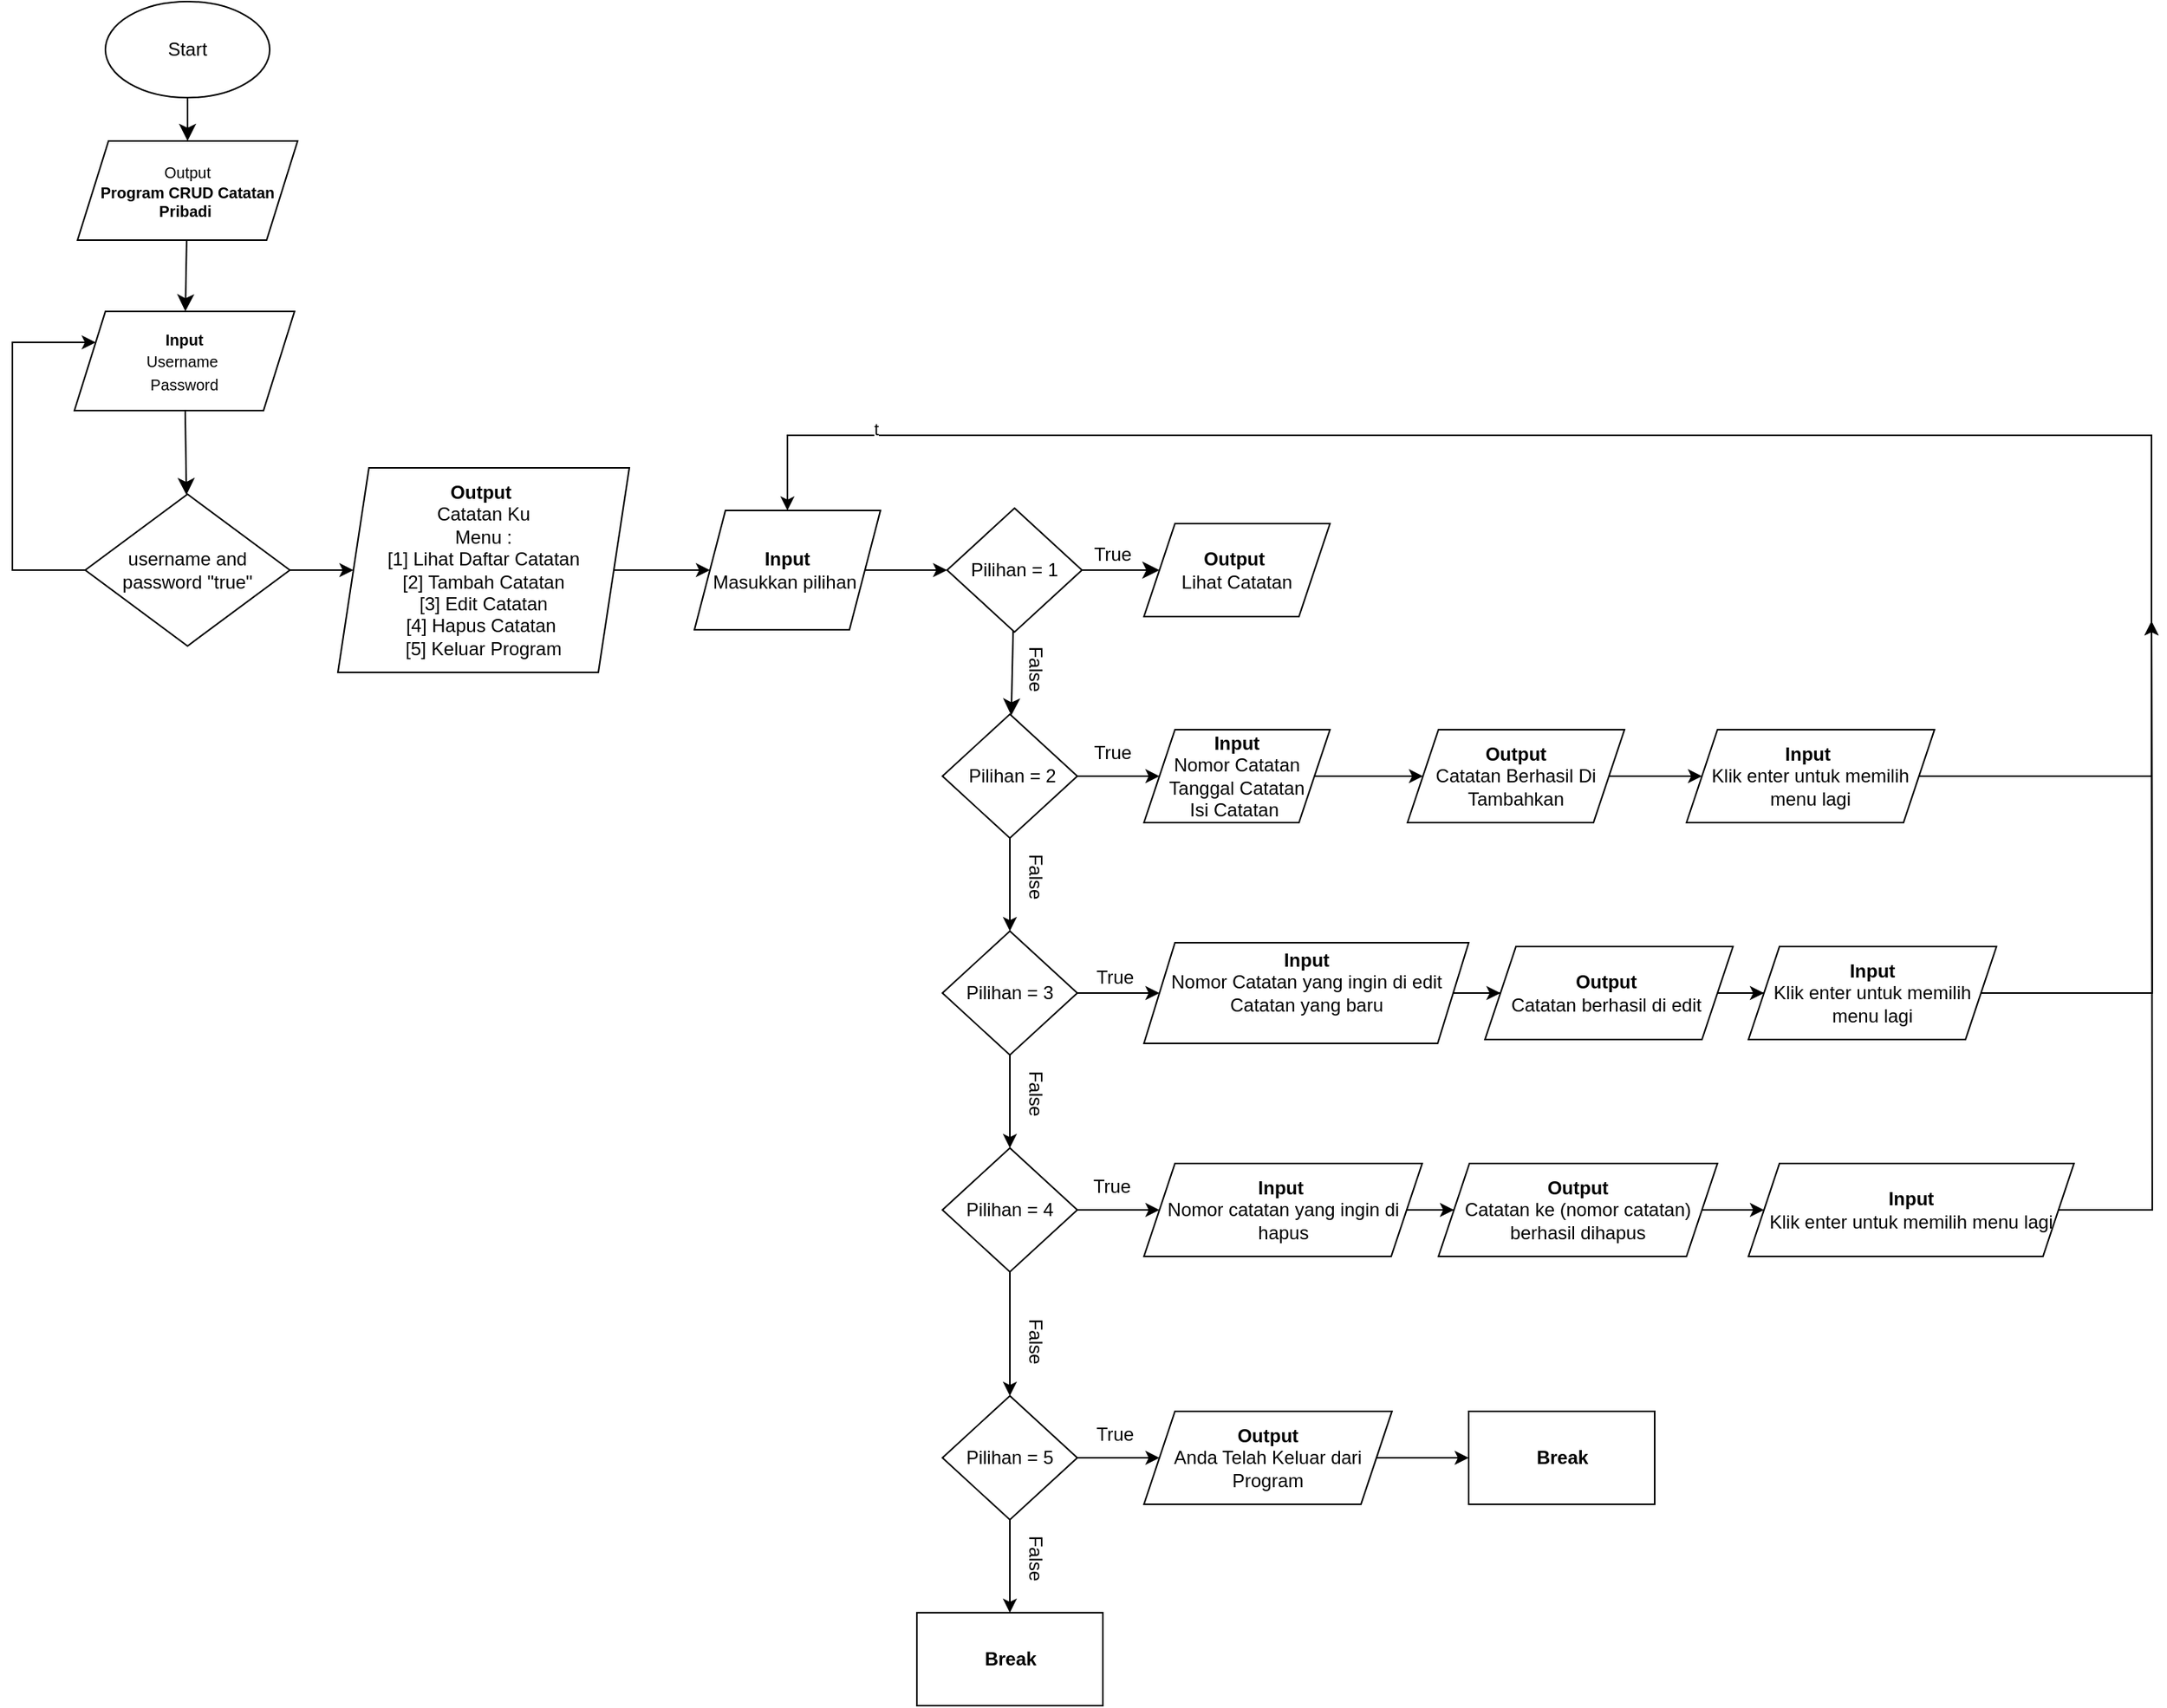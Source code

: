 <mxfile version="24.7.8">
  <diagram name="Halaman-1" id="aoqG2UJsjmu9qE-R1NFX">
    <mxGraphModel dx="974" dy="1054" grid="1" gridSize="10" guides="1" tooltips="1" connect="1" arrows="1" fold="1" page="0" pageScale="1" pageWidth="827" pageHeight="1169" math="0" shadow="0">
      <root>
        <mxCell id="0" />
        <mxCell id="1" parent="0" />
        <mxCell id="wc6qztgDE9MtCntjSy3h-3" value="" style="edgeStyle=none;curved=1;rounded=0;orthogonalLoop=1;jettySize=auto;html=1;fontSize=12;startSize=8;endSize=8;" parent="1" source="wc6qztgDE9MtCntjSy3h-1" target="wc6qztgDE9MtCntjSy3h-2" edge="1">
          <mxGeometry relative="1" as="geometry" />
        </mxCell>
        <mxCell id="wc6qztgDE9MtCntjSy3h-1" value="Start" style="ellipse;whiteSpace=wrap;html=1;" parent="1" vertex="1">
          <mxGeometry x="200" y="-120" width="106" height="62" as="geometry" />
        </mxCell>
        <mxCell id="wc6qztgDE9MtCntjSy3h-5" value="" style="edgeStyle=none;curved=1;rounded=0;orthogonalLoop=1;jettySize=auto;html=1;fontSize=12;startSize=8;endSize=8;" parent="1" source="wc6qztgDE9MtCntjSy3h-2" target="wc6qztgDE9MtCntjSy3h-4" edge="1">
          <mxGeometry relative="1" as="geometry" />
        </mxCell>
        <mxCell id="wc6qztgDE9MtCntjSy3h-2" value="&lt;font style=&quot;font-size: 10px;&quot;&gt;Output&lt;/font&gt;&lt;div style=&quot;font-size: 10px;&quot;&gt;&lt;b&gt;&lt;font style=&quot;font-size: 10px;&quot;&gt;Program CRUD Catatan Pribad&lt;/font&gt;&lt;span style=&quot;font-size: 10px;&quot;&gt;i&amp;nbsp;&lt;/span&gt;&lt;/b&gt;&lt;/div&gt;" style="shape=parallelogram;perimeter=parallelogramPerimeter;whiteSpace=wrap;html=1;fixedSize=1;" parent="1" vertex="1">
          <mxGeometry x="182" y="-30" width="142" height="64" as="geometry" />
        </mxCell>
        <mxCell id="wc6qztgDE9MtCntjSy3h-9" value="" style="edgeStyle=none;curved=1;rounded=0;orthogonalLoop=1;jettySize=auto;html=1;fontSize=12;startSize=8;endSize=8;" parent="1" source="wc6qztgDE9MtCntjSy3h-4" target="wc6qztgDE9MtCntjSy3h-8" edge="1">
          <mxGeometry relative="1" as="geometry" />
        </mxCell>
        <mxCell id="wc6qztgDE9MtCntjSy3h-4" value="&lt;span style=&quot;font-size: 10px;&quot;&gt;&lt;b&gt;Input&lt;/b&gt;&lt;/span&gt;&lt;br&gt;&lt;div&gt;&lt;span style=&quot;font-size: 10px;&quot;&gt;Username&amp;nbsp;&lt;/span&gt;&lt;/div&gt;&lt;div&gt;&lt;span style=&quot;font-size: 10px;&quot;&gt;Password&lt;/span&gt;&lt;/div&gt;" style="shape=parallelogram;perimeter=parallelogramPerimeter;whiteSpace=wrap;html=1;fixedSize=1;" parent="1" vertex="1">
          <mxGeometry x="180" y="80" width="142" height="64" as="geometry" />
        </mxCell>
        <mxCell id="OFa0QZV5chmp_ZGWXEVX-45" value="" style="edgeStyle=orthogonalEdgeStyle;rounded=0;orthogonalLoop=1;jettySize=auto;html=1;" parent="1" source="wc6qztgDE9MtCntjSy3h-8" target="wc6qztgDE9MtCntjSy3h-4" edge="1">
          <mxGeometry relative="1" as="geometry">
            <mxPoint x="120" y="100" as="targetPoint" />
            <Array as="points">
              <mxPoint x="140" y="247" />
              <mxPoint x="140" y="100" />
            </Array>
          </mxGeometry>
        </mxCell>
        <mxCell id="OFa0QZV5chmp_ZGWXEVX-47" value="" style="edgeStyle=orthogonalEdgeStyle;rounded=0;orthogonalLoop=1;jettySize=auto;html=1;" parent="1" source="wc6qztgDE9MtCntjSy3h-8" target="wc6qztgDE9MtCntjSy3h-15" edge="1">
          <mxGeometry relative="1" as="geometry" />
        </mxCell>
        <mxCell id="wc6qztgDE9MtCntjSy3h-8" value="username and password &quot;true&quot;" style="rhombus;whiteSpace=wrap;html=1;" parent="1" vertex="1">
          <mxGeometry x="187" y="198" width="132" height="98" as="geometry" />
        </mxCell>
        <mxCell id="OFa0QZV5chmp_ZGWXEVX-49" value="" style="edgeStyle=orthogonalEdgeStyle;rounded=0;orthogonalLoop=1;jettySize=auto;html=1;" parent="1" source="wc6qztgDE9MtCntjSy3h-15" target="OFa0QZV5chmp_ZGWXEVX-48" edge="1">
          <mxGeometry relative="1" as="geometry" />
        </mxCell>
        <mxCell id="wc6qztgDE9MtCntjSy3h-15" value="&lt;b&gt;Output&amp;nbsp;&lt;/b&gt;&lt;div&gt;Catatan Ku&lt;/div&gt;&lt;div&gt;Menu :&lt;/div&gt;&lt;div&gt;[1] Lihat Daftar Catatan&lt;/div&gt;&lt;div&gt;[2] Tambah Catatan&lt;/div&gt;&lt;div&gt;[3] Edit Catatan&lt;/div&gt;&lt;div&gt;[4] Hapus Catatan&amp;nbsp;&lt;/div&gt;&lt;div&gt;[5] Keluar Program&lt;/div&gt;" style="shape=parallelogram;perimeter=parallelogramPerimeter;whiteSpace=wrap;html=1;fixedSize=1;" parent="1" vertex="1">
          <mxGeometry x="350" y="181" width="188" height="132" as="geometry" />
        </mxCell>
        <mxCell id="wc6qztgDE9MtCntjSy3h-19" value="" style="edgeStyle=none;curved=1;rounded=0;orthogonalLoop=1;jettySize=auto;html=1;fontSize=12;startSize=8;endSize=8;" parent="1" source="wc6qztgDE9MtCntjSy3h-16" target="wc6qztgDE9MtCntjSy3h-18" edge="1">
          <mxGeometry relative="1" as="geometry" />
        </mxCell>
        <mxCell id="wc6qztgDE9MtCntjSy3h-21" value="" style="edgeStyle=none;curved=1;rounded=0;orthogonalLoop=1;jettySize=auto;html=1;fontSize=12;startSize=8;endSize=8;" parent="1" source="wc6qztgDE9MtCntjSy3h-16" target="wc6qztgDE9MtCntjSy3h-20" edge="1">
          <mxGeometry relative="1" as="geometry" />
        </mxCell>
        <mxCell id="wc6qztgDE9MtCntjSy3h-16" value="Pilihan = 1" style="rhombus;whiteSpace=wrap;html=1;" parent="1" vertex="1">
          <mxGeometry x="743" y="207" width="87" height="80" as="geometry" />
        </mxCell>
        <mxCell id="wc6qztgDE9MtCntjSy3h-18" value="&lt;b&gt;Output&amp;nbsp;&lt;/b&gt;&lt;div&gt;Lihat Catatan&lt;/div&gt;" style="shape=parallelogram;perimeter=parallelogramPerimeter;whiteSpace=wrap;html=1;fixedSize=1;" parent="1" vertex="1">
          <mxGeometry x="870" y="217" width="120" height="60" as="geometry" />
        </mxCell>
        <mxCell id="OFa0QZV5chmp_ZGWXEVX-14" value="" style="edgeStyle=orthogonalEdgeStyle;rounded=0;orthogonalLoop=1;jettySize=auto;html=1;" parent="1" source="wc6qztgDE9MtCntjSy3h-20" target="OFa0QZV5chmp_ZGWXEVX-13" edge="1">
          <mxGeometry relative="1" as="geometry" />
        </mxCell>
        <mxCell id="OFa0QZV5chmp_ZGWXEVX-19" value="" style="edgeStyle=orthogonalEdgeStyle;rounded=0;orthogonalLoop=1;jettySize=auto;html=1;" parent="1" source="wc6qztgDE9MtCntjSy3h-20" target="OFa0QZV5chmp_ZGWXEVX-18" edge="1">
          <mxGeometry relative="1" as="geometry" />
        </mxCell>
        <mxCell id="wc6qztgDE9MtCntjSy3h-20" value="&amp;nbsp;Pilihan = 2" style="rhombus;whiteSpace=wrap;html=1;" parent="1" vertex="1">
          <mxGeometry x="740" y="340" width="87" height="80" as="geometry" />
        </mxCell>
        <mxCell id="OFa0QZV5chmp_ZGWXEVX-11" value="True" style="text;html=1;align=center;verticalAlign=middle;whiteSpace=wrap;rounded=0;" parent="1" vertex="1">
          <mxGeometry x="830" y="230" width="40" height="13" as="geometry" />
        </mxCell>
        <mxCell id="OFa0QZV5chmp_ZGWXEVX-12" value="False" style="text;html=1;align=center;verticalAlign=middle;whiteSpace=wrap;rounded=0;rotation=90;" parent="1" vertex="1">
          <mxGeometry x="780" y="306" width="40" height="10" as="geometry" />
        </mxCell>
        <mxCell id="OFa0QZV5chmp_ZGWXEVX-16" value="" style="edgeStyle=orthogonalEdgeStyle;rounded=0;orthogonalLoop=1;jettySize=auto;html=1;" parent="1" source="OFa0QZV5chmp_ZGWXEVX-13" target="OFa0QZV5chmp_ZGWXEVX-15" edge="1">
          <mxGeometry relative="1" as="geometry" />
        </mxCell>
        <mxCell id="OFa0QZV5chmp_ZGWXEVX-13" value="&lt;b&gt;Input&lt;/b&gt;&lt;br&gt;&lt;div&gt;Nomor Catatan&lt;/div&gt;&lt;div&gt;Tanggal Catatan&lt;/div&gt;&lt;div&gt;Isi Catatan&amp;nbsp;&lt;/div&gt;" style="shape=parallelogram;perimeter=parallelogramPerimeter;whiteSpace=wrap;html=1;fixedSize=1;" parent="1" vertex="1">
          <mxGeometry x="870" y="350" width="120" height="60" as="geometry" />
        </mxCell>
        <mxCell id="OFa0QZV5chmp_ZGWXEVX-32" value="" style="edgeStyle=orthogonalEdgeStyle;rounded=0;orthogonalLoop=1;jettySize=auto;html=1;" parent="1" source="OFa0QZV5chmp_ZGWXEVX-15" target="OFa0QZV5chmp_ZGWXEVX-31" edge="1">
          <mxGeometry relative="1" as="geometry" />
        </mxCell>
        <mxCell id="OFa0QZV5chmp_ZGWXEVX-15" value="&lt;b&gt;Output&lt;/b&gt;&lt;div&gt;Catatan Berhasil Di Tambahkan&lt;/div&gt;" style="shape=parallelogram;perimeter=parallelogramPerimeter;whiteSpace=wrap;html=1;fixedSize=1;" parent="1" vertex="1">
          <mxGeometry x="1040" y="350" width="140" height="60" as="geometry" />
        </mxCell>
        <mxCell id="OFa0QZV5chmp_ZGWXEVX-17" value="True" style="text;html=1;align=center;verticalAlign=middle;whiteSpace=wrap;rounded=0;" parent="1" vertex="1">
          <mxGeometry x="825" y="360" width="50" height="10" as="geometry" />
        </mxCell>
        <mxCell id="OFa0QZV5chmp_ZGWXEVX-21" value="" style="edgeStyle=orthogonalEdgeStyle;rounded=0;orthogonalLoop=1;jettySize=auto;html=1;" parent="1" source="OFa0QZV5chmp_ZGWXEVX-18" target="OFa0QZV5chmp_ZGWXEVX-20" edge="1">
          <mxGeometry relative="1" as="geometry" />
        </mxCell>
        <mxCell id="OFa0QZV5chmp_ZGWXEVX-26" value="" style="edgeStyle=orthogonalEdgeStyle;rounded=0;orthogonalLoop=1;jettySize=auto;html=1;" parent="1" source="OFa0QZV5chmp_ZGWXEVX-18" target="OFa0QZV5chmp_ZGWXEVX-25" edge="1">
          <mxGeometry relative="1" as="geometry" />
        </mxCell>
        <mxCell id="OFa0QZV5chmp_ZGWXEVX-18" value="Pilihan = 3" style="rhombus;whiteSpace=wrap;html=1;" parent="1" vertex="1">
          <mxGeometry x="740" y="480" width="87" height="80" as="geometry" />
        </mxCell>
        <mxCell id="OFa0QZV5chmp_ZGWXEVX-23" value="" style="edgeStyle=orthogonalEdgeStyle;rounded=0;orthogonalLoop=1;jettySize=auto;html=1;" parent="1" source="OFa0QZV5chmp_ZGWXEVX-20" target="OFa0QZV5chmp_ZGWXEVX-22" edge="1">
          <mxGeometry relative="1" as="geometry" />
        </mxCell>
        <mxCell id="OFa0QZV5chmp_ZGWXEVX-20" value="&lt;b&gt;Input&lt;/b&gt;&lt;div&gt;Nomor Catatan yang ingin di edit&lt;/div&gt;&lt;div&gt;Catatan yang baru&lt;/div&gt;&lt;div&gt;&lt;br&gt;&lt;/div&gt;" style="shape=parallelogram;perimeter=parallelogramPerimeter;whiteSpace=wrap;html=1;fixedSize=1;" parent="1" vertex="1">
          <mxGeometry x="870" y="487.5" width="209.5" height="65" as="geometry" />
        </mxCell>
        <mxCell id="OFa0QZV5chmp_ZGWXEVX-73" value="" style="edgeStyle=orthogonalEdgeStyle;rounded=0;orthogonalLoop=1;jettySize=auto;html=1;" parent="1" source="OFa0QZV5chmp_ZGWXEVX-22" target="OFa0QZV5chmp_ZGWXEVX-72" edge="1">
          <mxGeometry relative="1" as="geometry" />
        </mxCell>
        <mxCell id="OFa0QZV5chmp_ZGWXEVX-22" value="&lt;b&gt;Output&amp;nbsp;&lt;/b&gt;&lt;div&gt;Catatan berhasil di edit&amp;nbsp;&lt;/div&gt;" style="shape=parallelogram;perimeter=parallelogramPerimeter;whiteSpace=wrap;html=1;fixedSize=1;" parent="1" vertex="1">
          <mxGeometry x="1090" y="490" width="160" height="60" as="geometry" />
        </mxCell>
        <mxCell id="OFa0QZV5chmp_ZGWXEVX-24" value="False" style="text;html=1;align=center;verticalAlign=middle;whiteSpace=wrap;rounded=0;rotation=90;" parent="1" vertex="1">
          <mxGeometry x="775" y="440" width="50" height="10" as="geometry" />
        </mxCell>
        <mxCell id="OFa0QZV5chmp_ZGWXEVX-28" value="" style="edgeStyle=orthogonalEdgeStyle;rounded=0;orthogonalLoop=1;jettySize=auto;html=1;" parent="1" source="OFa0QZV5chmp_ZGWXEVX-25" target="OFa0QZV5chmp_ZGWXEVX-27" edge="1">
          <mxGeometry relative="1" as="geometry" />
        </mxCell>
        <mxCell id="OFa0QZV5chmp_ZGWXEVX-64" value="" style="edgeStyle=orthogonalEdgeStyle;rounded=0;orthogonalLoop=1;jettySize=auto;html=1;" parent="1" source="OFa0QZV5chmp_ZGWXEVX-25" target="OFa0QZV5chmp_ZGWXEVX-63" edge="1">
          <mxGeometry relative="1" as="geometry" />
        </mxCell>
        <mxCell id="OFa0QZV5chmp_ZGWXEVX-25" value="Pilihan = 4" style="rhombus;whiteSpace=wrap;html=1;" parent="1" vertex="1">
          <mxGeometry x="740" y="620" width="87" height="80" as="geometry" />
        </mxCell>
        <mxCell id="OFa0QZV5chmp_ZGWXEVX-30" value="" style="edgeStyle=orthogonalEdgeStyle;rounded=0;orthogonalLoop=1;jettySize=auto;html=1;" parent="1" source="OFa0QZV5chmp_ZGWXEVX-27" target="OFa0QZV5chmp_ZGWXEVX-29" edge="1">
          <mxGeometry relative="1" as="geometry" />
        </mxCell>
        <mxCell id="OFa0QZV5chmp_ZGWXEVX-27" value="&lt;b&gt;Input&amp;nbsp;&lt;/b&gt;&lt;div&gt;Nomor catatan yang ingin di hapus&lt;/div&gt;" style="shape=parallelogram;perimeter=parallelogramPerimeter;whiteSpace=wrap;html=1;fixedSize=1;" parent="1" vertex="1">
          <mxGeometry x="870" y="630" width="179.5" height="60" as="geometry" />
        </mxCell>
        <mxCell id="OFa0QZV5chmp_ZGWXEVX-77" value="" style="edgeStyle=orthogonalEdgeStyle;rounded=0;orthogonalLoop=1;jettySize=auto;html=1;" parent="1" source="OFa0QZV5chmp_ZGWXEVX-29" target="OFa0QZV5chmp_ZGWXEVX-76" edge="1">
          <mxGeometry relative="1" as="geometry" />
        </mxCell>
        <mxCell id="OFa0QZV5chmp_ZGWXEVX-29" value="&lt;b&gt;Output&lt;/b&gt;&lt;div&gt;Catatan ke (nomor catatan) berhasil dihapus&lt;/div&gt;" style="shape=parallelogram;perimeter=parallelogramPerimeter;whiteSpace=wrap;html=1;fixedSize=1;" parent="1" vertex="1">
          <mxGeometry x="1060" y="630" width="180" height="60" as="geometry" />
        </mxCell>
        <mxCell id="OFa0QZV5chmp_ZGWXEVX-34" value="" style="edgeStyle=orthogonalEdgeStyle;rounded=0;orthogonalLoop=1;jettySize=auto;html=1;entryX=0.5;entryY=0;entryDx=0;entryDy=0;" parent="1" source="OFa0QZV5chmp_ZGWXEVX-31" target="OFa0QZV5chmp_ZGWXEVX-48" edge="1">
          <mxGeometry relative="1" as="geometry">
            <mxPoint x="1480" y="-10" as="targetPoint" />
            <Array as="points">
              <mxPoint x="1520" y="380" />
              <mxPoint x="1520" y="160" />
              <mxPoint x="640" y="160" />
            </Array>
          </mxGeometry>
        </mxCell>
        <mxCell id="OFa0QZV5chmp_ZGWXEVX-35" value="t" style="edgeLabel;html=1;align=center;verticalAlign=middle;resizable=0;points=[];" parent="OFa0QZV5chmp_ZGWXEVX-34" vertex="1" connectable="0">
          <mxGeometry x="0.832" y="-3" relative="1" as="geometry">
            <mxPoint x="-4" y="-1" as="offset" />
          </mxGeometry>
        </mxCell>
        <mxCell id="OFa0QZV5chmp_ZGWXEVX-31" value="&lt;b&gt;Input&amp;nbsp;&lt;/b&gt;&lt;div&gt;Klik enter untuk memilih menu lagi&lt;/div&gt;" style="shape=parallelogram;perimeter=parallelogramPerimeter;whiteSpace=wrap;html=1;fixedSize=1;" parent="1" vertex="1">
          <mxGeometry x="1220" y="350" width="160" height="60" as="geometry" />
        </mxCell>
        <mxCell id="OFa0QZV5chmp_ZGWXEVX-50" value="" style="edgeStyle=orthogonalEdgeStyle;rounded=0;orthogonalLoop=1;jettySize=auto;html=1;" parent="1" source="OFa0QZV5chmp_ZGWXEVX-48" target="wc6qztgDE9MtCntjSy3h-16" edge="1">
          <mxGeometry relative="1" as="geometry" />
        </mxCell>
        <mxCell id="OFa0QZV5chmp_ZGWXEVX-48" value="&lt;b&gt;Input&lt;/b&gt;&lt;div&gt;Masukkan pilihan&amp;nbsp;&lt;/div&gt;" style="shape=parallelogram;perimeter=parallelogramPerimeter;whiteSpace=wrap;html=1;fixedSize=1;" parent="1" vertex="1">
          <mxGeometry x="580" y="208.5" width="120" height="77" as="geometry" />
        </mxCell>
        <mxCell id="OFa0QZV5chmp_ZGWXEVX-66" value="" style="edgeStyle=orthogonalEdgeStyle;rounded=0;orthogonalLoop=1;jettySize=auto;html=1;" parent="1" source="OFa0QZV5chmp_ZGWXEVX-63" target="OFa0QZV5chmp_ZGWXEVX-65" edge="1">
          <mxGeometry relative="1" as="geometry" />
        </mxCell>
        <mxCell id="OFa0QZV5chmp_ZGWXEVX-83" value="" style="edgeStyle=orthogonalEdgeStyle;rounded=0;orthogonalLoop=1;jettySize=auto;html=1;" parent="1" source="OFa0QZV5chmp_ZGWXEVX-63" target="OFa0QZV5chmp_ZGWXEVX-82" edge="1">
          <mxGeometry relative="1" as="geometry" />
        </mxCell>
        <mxCell id="OFa0QZV5chmp_ZGWXEVX-63" value="Pilihan = 5" style="rhombus;whiteSpace=wrap;html=1;" parent="1" vertex="1">
          <mxGeometry x="740" y="780" width="87" height="80" as="geometry" />
        </mxCell>
        <mxCell id="OFa0QZV5chmp_ZGWXEVX-85" value="" style="edgeStyle=orthogonalEdgeStyle;rounded=0;orthogonalLoop=1;jettySize=auto;html=1;" parent="1" source="OFa0QZV5chmp_ZGWXEVX-65" target="OFa0QZV5chmp_ZGWXEVX-84" edge="1">
          <mxGeometry relative="1" as="geometry" />
        </mxCell>
        <mxCell id="OFa0QZV5chmp_ZGWXEVX-65" value="&lt;b&gt;Output&lt;/b&gt;&lt;div&gt;Anda Telah Keluar dari Program&lt;/div&gt;" style="shape=parallelogram;perimeter=parallelogramPerimeter;whiteSpace=wrap;html=1;fixedSize=1;" parent="1" vertex="1">
          <mxGeometry x="870" y="790" width="160" height="60" as="geometry" />
        </mxCell>
        <mxCell id="OFa0QZV5chmp_ZGWXEVX-67" value="True" style="text;html=1;align=center;verticalAlign=middle;whiteSpace=wrap;rounded=0;" parent="1" vertex="1">
          <mxGeometry x="825" y="510" width="53" as="geometry" />
        </mxCell>
        <mxCell id="OFa0QZV5chmp_ZGWXEVX-68" value="True" style="text;html=1;align=center;verticalAlign=middle;whiteSpace=wrap;rounded=0;" parent="1" vertex="1">
          <mxGeometry x="827" y="640" width="45" height="10" as="geometry" />
        </mxCell>
        <mxCell id="OFa0QZV5chmp_ZGWXEVX-69" value="True" style="text;html=1;align=center;verticalAlign=middle;whiteSpace=wrap;rounded=0;" parent="1" vertex="1">
          <mxGeometry x="829" y="800" width="45" height="10" as="geometry" />
        </mxCell>
        <mxCell id="OFa0QZV5chmp_ZGWXEVX-70" value="False" style="text;html=1;align=center;verticalAlign=middle;whiteSpace=wrap;rounded=0;rotation=90;" parent="1" vertex="1">
          <mxGeometry x="775" y="580" width="50" height="10" as="geometry" />
        </mxCell>
        <mxCell id="OFa0QZV5chmp_ZGWXEVX-71" value="False" style="text;html=1;align=center;verticalAlign=middle;whiteSpace=wrap;rounded=0;rotation=90;" parent="1" vertex="1">
          <mxGeometry x="775" y="740" width="50" height="10" as="geometry" />
        </mxCell>
        <mxCell id="OFa0QZV5chmp_ZGWXEVX-75" value="" style="edgeStyle=orthogonalEdgeStyle;rounded=0;orthogonalLoop=1;jettySize=auto;html=1;" parent="1" source="OFa0QZV5chmp_ZGWXEVX-72" edge="1">
          <mxGeometry relative="1" as="geometry">
            <mxPoint x="1520" y="280" as="targetPoint" />
          </mxGeometry>
        </mxCell>
        <mxCell id="OFa0QZV5chmp_ZGWXEVX-72" value="&lt;b&gt;Input&lt;/b&gt;&lt;br&gt;&lt;div&gt;Klik enter untuk memilih menu lagi&lt;/div&gt;" style="shape=parallelogram;perimeter=parallelogramPerimeter;whiteSpace=wrap;html=1;fixedSize=1;" parent="1" vertex="1">
          <mxGeometry x="1260" y="490" width="160" height="60" as="geometry" />
        </mxCell>
        <mxCell id="OFa0QZV5chmp_ZGWXEVX-79" value="" style="edgeStyle=orthogonalEdgeStyle;rounded=0;orthogonalLoop=1;jettySize=auto;html=1;" parent="1" source="OFa0QZV5chmp_ZGWXEVX-76" edge="1">
          <mxGeometry relative="1" as="geometry">
            <mxPoint x="1520" y="280" as="targetPoint" />
          </mxGeometry>
        </mxCell>
        <mxCell id="OFa0QZV5chmp_ZGWXEVX-76" value="&lt;b&gt;Input&lt;/b&gt;&lt;div&gt;Klik enter untuk memilih menu lagi&lt;/div&gt;" style="shape=parallelogram;perimeter=parallelogramPerimeter;whiteSpace=wrap;html=1;fixedSize=1;" parent="1" vertex="1">
          <mxGeometry x="1260" y="630" width="210" height="60" as="geometry" />
        </mxCell>
        <mxCell id="OFa0QZV5chmp_ZGWXEVX-82" value="&lt;b&gt;Break&lt;/b&gt;" style="whiteSpace=wrap;html=1;" parent="1" vertex="1">
          <mxGeometry x="723.5" y="920" width="120" height="60" as="geometry" />
        </mxCell>
        <mxCell id="OFa0QZV5chmp_ZGWXEVX-84" value="&lt;b&gt;Break&lt;/b&gt;" style="whiteSpace=wrap;html=1;" parent="1" vertex="1">
          <mxGeometry x="1079.5" y="790" width="120" height="60" as="geometry" />
        </mxCell>
        <mxCell id="OFa0QZV5chmp_ZGWXEVX-86" value="False" style="text;html=1;align=center;verticalAlign=middle;whiteSpace=wrap;rounded=0;rotation=90;" parent="1" vertex="1">
          <mxGeometry x="775" y="880" width="50" height="10" as="geometry" />
        </mxCell>
      </root>
    </mxGraphModel>
  </diagram>
</mxfile>
